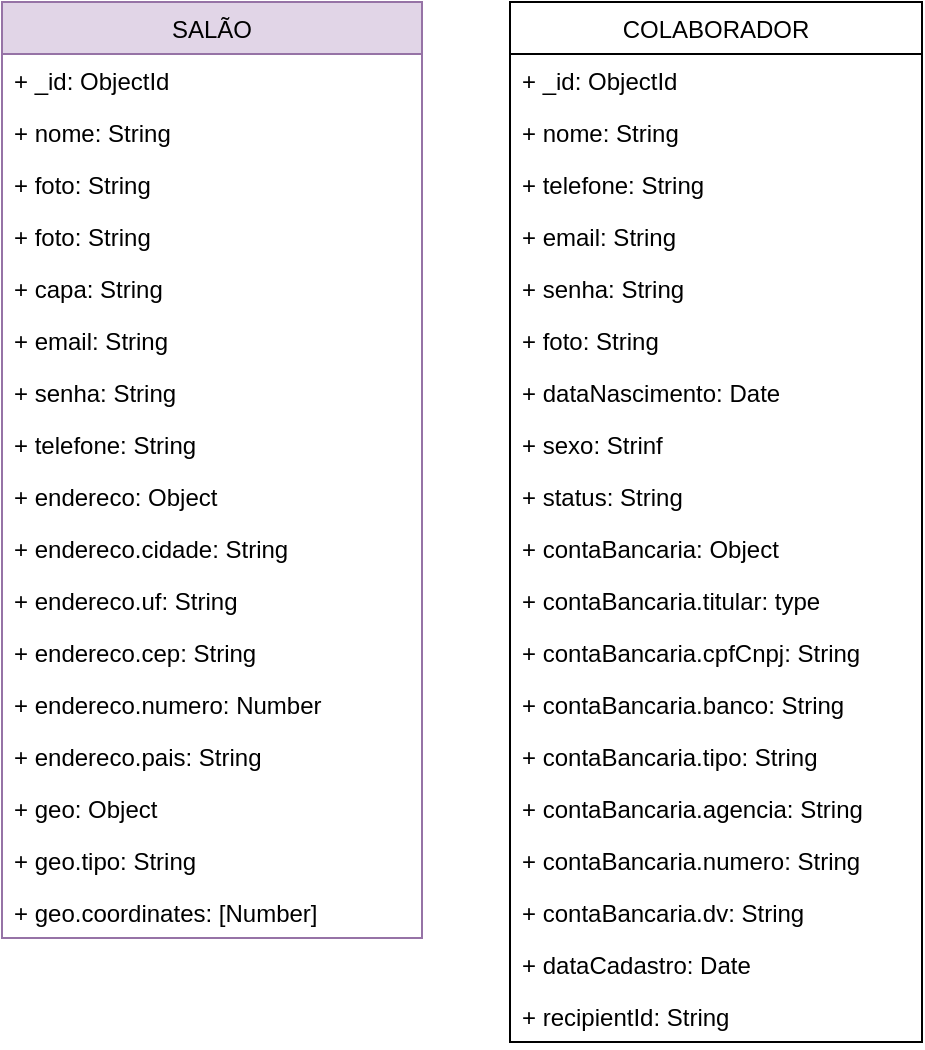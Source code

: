 <mxfile version="15.2.9" type="github">
  <diagram id="q7opFyehWocy_DiBE0-N" name="Page-1">
    <mxGraphModel dx="1422" dy="762" grid="1" gridSize="10" guides="1" tooltips="1" connect="1" arrows="1" fold="1" page="1" pageScale="1" pageWidth="827" pageHeight="1169" math="0" shadow="0">
      <root>
        <mxCell id="0" />
        <mxCell id="1" parent="0" />
        <mxCell id="Uo3VSV5Dtm6Ym78BVDtj-1" value="SALÃO" style="swimlane;fontStyle=0;childLayout=stackLayout;horizontal=1;startSize=26;fillColor=#e1d5e7;horizontalStack=0;resizeParent=1;resizeParentMax=0;resizeLast=0;collapsible=1;marginBottom=0;strokeColor=#9673a6;" vertex="1" parent="1">
          <mxGeometry x="20" y="60" width="210" height="468" as="geometry" />
        </mxCell>
        <mxCell id="Uo3VSV5Dtm6Ym78BVDtj-2" value="+ _id: ObjectId" style="text;strokeColor=none;fillColor=none;align=left;verticalAlign=top;spacingLeft=4;spacingRight=4;overflow=hidden;rotatable=0;points=[[0,0.5],[1,0.5]];portConstraint=eastwest;" vertex="1" parent="Uo3VSV5Dtm6Ym78BVDtj-1">
          <mxGeometry y="26" width="210" height="26" as="geometry" />
        </mxCell>
        <mxCell id="Uo3VSV5Dtm6Ym78BVDtj-3" value="+ nome: String" style="text;strokeColor=none;fillColor=none;align=left;verticalAlign=top;spacingLeft=4;spacingRight=4;overflow=hidden;rotatable=0;points=[[0,0.5],[1,0.5]];portConstraint=eastwest;" vertex="1" parent="Uo3VSV5Dtm6Ym78BVDtj-1">
          <mxGeometry y="52" width="210" height="26" as="geometry" />
        </mxCell>
        <mxCell id="Uo3VSV5Dtm6Ym78BVDtj-4" value="+ foto: String&#xa;" style="text;strokeColor=none;fillColor=none;align=left;verticalAlign=top;spacingLeft=4;spacingRight=4;overflow=hidden;rotatable=0;points=[[0,0.5],[1,0.5]];portConstraint=eastwest;" vertex="1" parent="Uo3VSV5Dtm6Ym78BVDtj-1">
          <mxGeometry y="78" width="210" height="26" as="geometry" />
        </mxCell>
        <mxCell id="Uo3VSV5Dtm6Ym78BVDtj-6" value="+ foto: String&#xa;" style="text;strokeColor=none;fillColor=none;align=left;verticalAlign=top;spacingLeft=4;spacingRight=4;overflow=hidden;rotatable=0;points=[[0,0.5],[1,0.5]];portConstraint=eastwest;" vertex="1" parent="Uo3VSV5Dtm6Ym78BVDtj-1">
          <mxGeometry y="104" width="210" height="26" as="geometry" />
        </mxCell>
        <mxCell id="Uo3VSV5Dtm6Ym78BVDtj-5" value="+ capa: String&#xa;" style="text;strokeColor=none;fillColor=none;align=left;verticalAlign=top;spacingLeft=4;spacingRight=4;overflow=hidden;rotatable=0;points=[[0,0.5],[1,0.5]];portConstraint=eastwest;" vertex="1" parent="Uo3VSV5Dtm6Ym78BVDtj-1">
          <mxGeometry y="130" width="210" height="26" as="geometry" />
        </mxCell>
        <mxCell id="Uo3VSV5Dtm6Ym78BVDtj-7" value="+ email: String&#xa;" style="text;strokeColor=none;fillColor=none;align=left;verticalAlign=top;spacingLeft=4;spacingRight=4;overflow=hidden;rotatable=0;points=[[0,0.5],[1,0.5]];portConstraint=eastwest;" vertex="1" parent="Uo3VSV5Dtm6Ym78BVDtj-1">
          <mxGeometry y="156" width="210" height="26" as="geometry" />
        </mxCell>
        <mxCell id="Uo3VSV5Dtm6Ym78BVDtj-8" value="+ senha: String&#xa;" style="text;strokeColor=none;fillColor=none;align=left;verticalAlign=top;spacingLeft=4;spacingRight=4;overflow=hidden;rotatable=0;points=[[0,0.5],[1,0.5]];portConstraint=eastwest;" vertex="1" parent="Uo3VSV5Dtm6Ym78BVDtj-1">
          <mxGeometry y="182" width="210" height="26" as="geometry" />
        </mxCell>
        <mxCell id="Uo3VSV5Dtm6Ym78BVDtj-9" value="+ telefone: String&#xa;" style="text;strokeColor=none;fillColor=none;align=left;verticalAlign=top;spacingLeft=4;spacingRight=4;overflow=hidden;rotatable=0;points=[[0,0.5],[1,0.5]];portConstraint=eastwest;" vertex="1" parent="Uo3VSV5Dtm6Ym78BVDtj-1">
          <mxGeometry y="208" width="210" height="26" as="geometry" />
        </mxCell>
        <mxCell id="Uo3VSV5Dtm6Ym78BVDtj-10" value="+ endereco: Object&#xa;" style="text;strokeColor=none;fillColor=none;align=left;verticalAlign=top;spacingLeft=4;spacingRight=4;overflow=hidden;rotatable=0;points=[[0,0.5],[1,0.5]];portConstraint=eastwest;" vertex="1" parent="Uo3VSV5Dtm6Ym78BVDtj-1">
          <mxGeometry y="234" width="210" height="26" as="geometry" />
        </mxCell>
        <mxCell id="Uo3VSV5Dtm6Ym78BVDtj-11" value="+ endereco.cidade: String&#xa;" style="text;strokeColor=none;fillColor=none;align=left;verticalAlign=top;spacingLeft=4;spacingRight=4;overflow=hidden;rotatable=0;points=[[0,0.5],[1,0.5]];portConstraint=eastwest;" vertex="1" parent="Uo3VSV5Dtm6Ym78BVDtj-1">
          <mxGeometry y="260" width="210" height="26" as="geometry" />
        </mxCell>
        <mxCell id="Uo3VSV5Dtm6Ym78BVDtj-12" value="+ endereco.uf: String&#xa;" style="text;strokeColor=none;fillColor=none;align=left;verticalAlign=top;spacingLeft=4;spacingRight=4;overflow=hidden;rotatable=0;points=[[0,0.5],[1,0.5]];portConstraint=eastwest;" vertex="1" parent="Uo3VSV5Dtm6Ym78BVDtj-1">
          <mxGeometry y="286" width="210" height="26" as="geometry" />
        </mxCell>
        <mxCell id="Uo3VSV5Dtm6Ym78BVDtj-13" value="+ endereco.cep: String&#xa;" style="text;strokeColor=none;fillColor=none;align=left;verticalAlign=top;spacingLeft=4;spacingRight=4;overflow=hidden;rotatable=0;points=[[0,0.5],[1,0.5]];portConstraint=eastwest;" vertex="1" parent="Uo3VSV5Dtm6Ym78BVDtj-1">
          <mxGeometry y="312" width="210" height="26" as="geometry" />
        </mxCell>
        <mxCell id="Uo3VSV5Dtm6Ym78BVDtj-14" value="+ endereco.numero: Number&#xa;" style="text;strokeColor=none;fillColor=none;align=left;verticalAlign=top;spacingLeft=4;spacingRight=4;overflow=hidden;rotatable=0;points=[[0,0.5],[1,0.5]];portConstraint=eastwest;" vertex="1" parent="Uo3VSV5Dtm6Ym78BVDtj-1">
          <mxGeometry y="338" width="210" height="26" as="geometry" />
        </mxCell>
        <mxCell id="Uo3VSV5Dtm6Ym78BVDtj-15" value="+ endereco.pais: String&#xa;" style="text;strokeColor=none;fillColor=none;align=left;verticalAlign=top;spacingLeft=4;spacingRight=4;overflow=hidden;rotatable=0;points=[[0,0.5],[1,0.5]];portConstraint=eastwest;" vertex="1" parent="Uo3VSV5Dtm6Ym78BVDtj-1">
          <mxGeometry y="364" width="210" height="26" as="geometry" />
        </mxCell>
        <mxCell id="Uo3VSV5Dtm6Ym78BVDtj-17" value="+ geo: Object&#xa;" style="text;strokeColor=none;fillColor=none;align=left;verticalAlign=top;spacingLeft=4;spacingRight=4;overflow=hidden;rotatable=0;points=[[0,0.5],[1,0.5]];portConstraint=eastwest;" vertex="1" parent="Uo3VSV5Dtm6Ym78BVDtj-1">
          <mxGeometry y="390" width="210" height="26" as="geometry" />
        </mxCell>
        <mxCell id="Uo3VSV5Dtm6Ym78BVDtj-18" value="+ geo.tipo: String&#xa;" style="text;strokeColor=none;fillColor=none;align=left;verticalAlign=top;spacingLeft=4;spacingRight=4;overflow=hidden;rotatable=0;points=[[0,0.5],[1,0.5]];portConstraint=eastwest;" vertex="1" parent="Uo3VSV5Dtm6Ym78BVDtj-1">
          <mxGeometry y="416" width="210" height="26" as="geometry" />
        </mxCell>
        <mxCell id="Uo3VSV5Dtm6Ym78BVDtj-19" value="+ geo.coordinates: [Number]&#xa;" style="text;strokeColor=none;fillColor=none;align=left;verticalAlign=top;spacingLeft=4;spacingRight=4;overflow=hidden;rotatable=0;points=[[0,0.5],[1,0.5]];portConstraint=eastwest;" vertex="1" parent="Uo3VSV5Dtm6Ym78BVDtj-1">
          <mxGeometry y="442" width="210" height="26" as="geometry" />
        </mxCell>
        <mxCell id="Uo3VSV5Dtm6Ym78BVDtj-20" value="COLABORADOR" style="swimlane;fontStyle=0;childLayout=stackLayout;horizontal=1;startSize=26;fillColor=none;horizontalStack=0;resizeParent=1;resizeParentMax=0;resizeLast=0;collapsible=1;marginBottom=0;" vertex="1" parent="1">
          <mxGeometry x="274" y="60" width="206" height="520" as="geometry">
            <mxRectangle x="274" y="60" width="130" height="26" as="alternateBounds" />
          </mxGeometry>
        </mxCell>
        <mxCell id="Uo3VSV5Dtm6Ym78BVDtj-21" value="+ _id: ObjectId" style="text;strokeColor=none;fillColor=none;align=left;verticalAlign=top;spacingLeft=4;spacingRight=4;overflow=hidden;rotatable=0;points=[[0,0.5],[1,0.5]];portConstraint=eastwest;" vertex="1" parent="Uo3VSV5Dtm6Ym78BVDtj-20">
          <mxGeometry y="26" width="206" height="26" as="geometry" />
        </mxCell>
        <mxCell id="Uo3VSV5Dtm6Ym78BVDtj-22" value="+ nome: String" style="text;strokeColor=none;fillColor=none;align=left;verticalAlign=top;spacingLeft=4;spacingRight=4;overflow=hidden;rotatable=0;points=[[0,0.5],[1,0.5]];portConstraint=eastwest;" vertex="1" parent="Uo3VSV5Dtm6Ym78BVDtj-20">
          <mxGeometry y="52" width="206" height="26" as="geometry" />
        </mxCell>
        <mxCell id="Uo3VSV5Dtm6Ym78BVDtj-23" value="+ telefone: String" style="text;strokeColor=none;fillColor=none;align=left;verticalAlign=top;spacingLeft=4;spacingRight=4;overflow=hidden;rotatable=0;points=[[0,0.5],[1,0.5]];portConstraint=eastwest;" vertex="1" parent="Uo3VSV5Dtm6Ym78BVDtj-20">
          <mxGeometry y="78" width="206" height="26" as="geometry" />
        </mxCell>
        <mxCell id="Uo3VSV5Dtm6Ym78BVDtj-24" value="+ email: String" style="text;strokeColor=none;fillColor=none;align=left;verticalAlign=top;spacingLeft=4;spacingRight=4;overflow=hidden;rotatable=0;points=[[0,0.5],[1,0.5]];portConstraint=eastwest;" vertex="1" parent="Uo3VSV5Dtm6Ym78BVDtj-20">
          <mxGeometry y="104" width="206" height="26" as="geometry" />
        </mxCell>
        <mxCell id="Uo3VSV5Dtm6Ym78BVDtj-25" value="+ senha: String" style="text;strokeColor=none;fillColor=none;align=left;verticalAlign=top;spacingLeft=4;spacingRight=4;overflow=hidden;rotatable=0;points=[[0,0.5],[1,0.5]];portConstraint=eastwest;" vertex="1" parent="Uo3VSV5Dtm6Ym78BVDtj-20">
          <mxGeometry y="130" width="206" height="26" as="geometry" />
        </mxCell>
        <mxCell id="Uo3VSV5Dtm6Ym78BVDtj-26" value="+ foto: String" style="text;strokeColor=none;fillColor=none;align=left;verticalAlign=top;spacingLeft=4;spacingRight=4;overflow=hidden;rotatable=0;points=[[0,0.5],[1,0.5]];portConstraint=eastwest;" vertex="1" parent="Uo3VSV5Dtm6Ym78BVDtj-20">
          <mxGeometry y="156" width="206" height="26" as="geometry" />
        </mxCell>
        <mxCell id="Uo3VSV5Dtm6Ym78BVDtj-27" value="+ dataNascimento: Date" style="text;strokeColor=none;fillColor=none;align=left;verticalAlign=top;spacingLeft=4;spacingRight=4;overflow=hidden;rotatable=0;points=[[0,0.5],[1,0.5]];portConstraint=eastwest;" vertex="1" parent="Uo3VSV5Dtm6Ym78BVDtj-20">
          <mxGeometry y="182" width="206" height="26" as="geometry" />
        </mxCell>
        <mxCell id="Uo3VSV5Dtm6Ym78BVDtj-28" value="+ sexo: Strinf" style="text;strokeColor=none;fillColor=none;align=left;verticalAlign=top;spacingLeft=4;spacingRight=4;overflow=hidden;rotatable=0;points=[[0,0.5],[1,0.5]];portConstraint=eastwest;" vertex="1" parent="Uo3VSV5Dtm6Ym78BVDtj-20">
          <mxGeometry y="208" width="206" height="26" as="geometry" />
        </mxCell>
        <mxCell id="Uo3VSV5Dtm6Ym78BVDtj-29" value="+ status: String" style="text;strokeColor=none;fillColor=none;align=left;verticalAlign=top;spacingLeft=4;spacingRight=4;overflow=hidden;rotatable=0;points=[[0,0.5],[1,0.5]];portConstraint=eastwest;" vertex="1" parent="Uo3VSV5Dtm6Ym78BVDtj-20">
          <mxGeometry y="234" width="206" height="26" as="geometry" />
        </mxCell>
        <mxCell id="Uo3VSV5Dtm6Ym78BVDtj-30" value="+ contaBancaria: Object" style="text;strokeColor=none;fillColor=none;align=left;verticalAlign=top;spacingLeft=4;spacingRight=4;overflow=hidden;rotatable=0;points=[[0,0.5],[1,0.5]];portConstraint=eastwest;" vertex="1" parent="Uo3VSV5Dtm6Ym78BVDtj-20">
          <mxGeometry y="260" width="206" height="26" as="geometry" />
        </mxCell>
        <mxCell id="Uo3VSV5Dtm6Ym78BVDtj-31" value="+ contaBancaria.titular: type" style="text;strokeColor=none;fillColor=none;align=left;verticalAlign=top;spacingLeft=4;spacingRight=4;overflow=hidden;rotatable=0;points=[[0,0.5],[1,0.5]];portConstraint=eastwest;" vertex="1" parent="Uo3VSV5Dtm6Ym78BVDtj-20">
          <mxGeometry y="286" width="206" height="26" as="geometry" />
        </mxCell>
        <mxCell id="Uo3VSV5Dtm6Ym78BVDtj-32" value="+ contaBancaria.cpfCnpj: String" style="text;strokeColor=none;fillColor=none;align=left;verticalAlign=top;spacingLeft=4;spacingRight=4;overflow=hidden;rotatable=0;points=[[0,0.5],[1,0.5]];portConstraint=eastwest;" vertex="1" parent="Uo3VSV5Dtm6Ym78BVDtj-20">
          <mxGeometry y="312" width="206" height="26" as="geometry" />
        </mxCell>
        <mxCell id="Uo3VSV5Dtm6Ym78BVDtj-33" value="+ contaBancaria.banco: String" style="text;strokeColor=none;fillColor=none;align=left;verticalAlign=top;spacingLeft=4;spacingRight=4;overflow=hidden;rotatable=0;points=[[0,0.5],[1,0.5]];portConstraint=eastwest;" vertex="1" parent="Uo3VSV5Dtm6Ym78BVDtj-20">
          <mxGeometry y="338" width="206" height="26" as="geometry" />
        </mxCell>
        <mxCell id="Uo3VSV5Dtm6Ym78BVDtj-34" value="+ contaBancaria.tipo: String" style="text;strokeColor=none;fillColor=none;align=left;verticalAlign=top;spacingLeft=4;spacingRight=4;overflow=hidden;rotatable=0;points=[[0,0.5],[1,0.5]];portConstraint=eastwest;" vertex="1" parent="Uo3VSV5Dtm6Ym78BVDtj-20">
          <mxGeometry y="364" width="206" height="26" as="geometry" />
        </mxCell>
        <mxCell id="Uo3VSV5Dtm6Ym78BVDtj-35" value="+ contaBancaria.agencia: String" style="text;strokeColor=none;fillColor=none;align=left;verticalAlign=top;spacingLeft=4;spacingRight=4;overflow=hidden;rotatable=0;points=[[0,0.5],[1,0.5]];portConstraint=eastwest;" vertex="1" parent="Uo3VSV5Dtm6Ym78BVDtj-20">
          <mxGeometry y="390" width="206" height="26" as="geometry" />
        </mxCell>
        <mxCell id="Uo3VSV5Dtm6Ym78BVDtj-36" value="+ contaBancaria.numero: String" style="text;strokeColor=none;fillColor=none;align=left;verticalAlign=top;spacingLeft=4;spacingRight=4;overflow=hidden;rotatable=0;points=[[0,0.5],[1,0.5]];portConstraint=eastwest;" vertex="1" parent="Uo3VSV5Dtm6Ym78BVDtj-20">
          <mxGeometry y="416" width="206" height="26" as="geometry" />
        </mxCell>
        <mxCell id="Uo3VSV5Dtm6Ym78BVDtj-37" value="+ contaBancaria.dv: String" style="text;strokeColor=none;fillColor=none;align=left;verticalAlign=top;spacingLeft=4;spacingRight=4;overflow=hidden;rotatable=0;points=[[0,0.5],[1,0.5]];portConstraint=eastwest;" vertex="1" parent="Uo3VSV5Dtm6Ym78BVDtj-20">
          <mxGeometry y="442" width="206" height="26" as="geometry" />
        </mxCell>
        <mxCell id="Uo3VSV5Dtm6Ym78BVDtj-39" value="+ dataCadastro: Date" style="text;strokeColor=none;fillColor=none;align=left;verticalAlign=top;spacingLeft=4;spacingRight=4;overflow=hidden;rotatable=0;points=[[0,0.5],[1,0.5]];portConstraint=eastwest;" vertex="1" parent="Uo3VSV5Dtm6Ym78BVDtj-20">
          <mxGeometry y="468" width="206" height="26" as="geometry" />
        </mxCell>
        <mxCell id="Uo3VSV5Dtm6Ym78BVDtj-40" value="+ recipientId: String" style="text;strokeColor=none;fillColor=none;align=left;verticalAlign=top;spacingLeft=4;spacingRight=4;overflow=hidden;rotatable=0;points=[[0,0.5],[1,0.5]];portConstraint=eastwest;" vertex="1" parent="Uo3VSV5Dtm6Ym78BVDtj-20">
          <mxGeometry y="494" width="206" height="26" as="geometry" />
        </mxCell>
      </root>
    </mxGraphModel>
  </diagram>
</mxfile>
